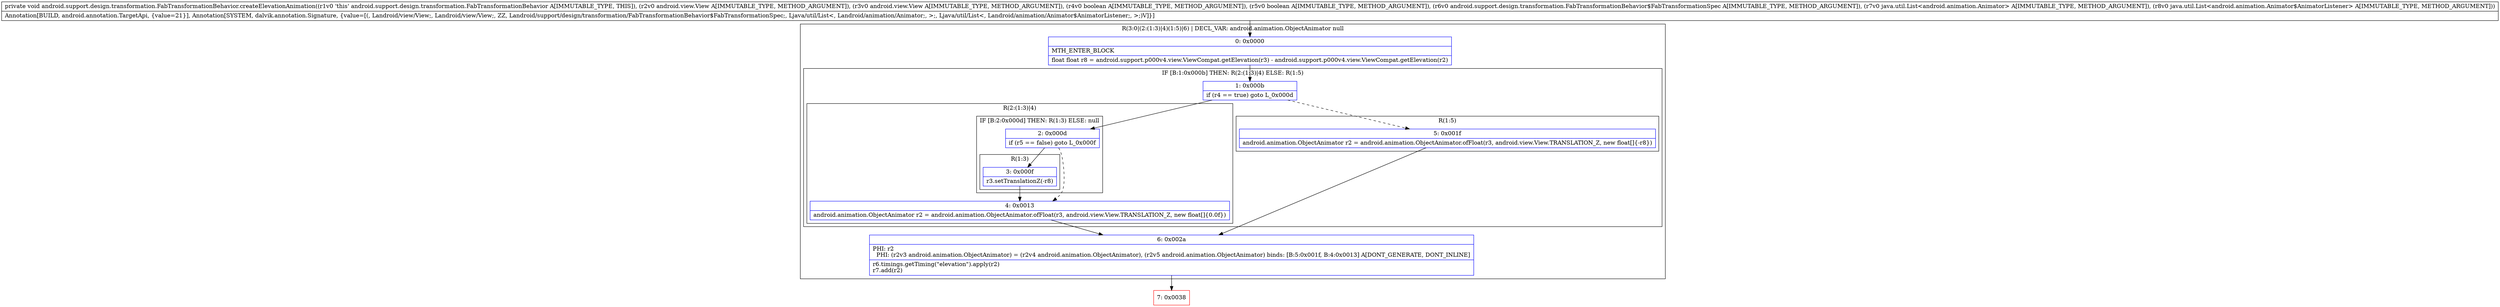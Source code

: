 digraph "CFG forandroid.support.design.transformation.FabTransformationBehavior.createElevationAnimation(Landroid\/view\/View;Landroid\/view\/View;ZZLandroid\/support\/design\/transformation\/FabTransformationBehavior$FabTransformationSpec;Ljava\/util\/List;Ljava\/util\/List;)V" {
subgraph cluster_Region_1864044048 {
label = "R(3:0|(2:(1:3)|4)(1:5)|6) | DECL_VAR: android.animation.ObjectAnimator null\l";
node [shape=record,color=blue];
Node_0 [shape=record,label="{0\:\ 0x0000|MTH_ENTER_BLOCK\l|float float r8 = android.support.p000v4.view.ViewCompat.getElevation(r3) \- android.support.p000v4.view.ViewCompat.getElevation(r2)\l}"];
subgraph cluster_IfRegion_1865299948 {
label = "IF [B:1:0x000b] THEN: R(2:(1:3)|4) ELSE: R(1:5)";
node [shape=record,color=blue];
Node_1 [shape=record,label="{1\:\ 0x000b|if (r4 == true) goto L_0x000d\l}"];
subgraph cluster_Region_577571703 {
label = "R(2:(1:3)|4)";
node [shape=record,color=blue];
subgraph cluster_IfRegion_2073884844 {
label = "IF [B:2:0x000d] THEN: R(1:3) ELSE: null";
node [shape=record,color=blue];
Node_2 [shape=record,label="{2\:\ 0x000d|if (r5 == false) goto L_0x000f\l}"];
subgraph cluster_Region_942887366 {
label = "R(1:3)";
node [shape=record,color=blue];
Node_3 [shape=record,label="{3\:\ 0x000f|r3.setTranslationZ(\-r8)\l}"];
}
}
Node_4 [shape=record,label="{4\:\ 0x0013|android.animation.ObjectAnimator r2 = android.animation.ObjectAnimator.ofFloat(r3, android.view.View.TRANSLATION_Z, new float[]\{0.0f\})\l}"];
}
subgraph cluster_Region_694525783 {
label = "R(1:5)";
node [shape=record,color=blue];
Node_5 [shape=record,label="{5\:\ 0x001f|android.animation.ObjectAnimator r2 = android.animation.ObjectAnimator.ofFloat(r3, android.view.View.TRANSLATION_Z, new float[]\{\-r8\})\l}"];
}
}
Node_6 [shape=record,label="{6\:\ 0x002a|PHI: r2 \l  PHI: (r2v3 android.animation.ObjectAnimator) = (r2v4 android.animation.ObjectAnimator), (r2v5 android.animation.ObjectAnimator) binds: [B:5:0x001f, B:4:0x0013] A[DONT_GENERATE, DONT_INLINE]\l|r6.timings.getTiming(\"elevation\").apply(r2)\lr7.add(r2)\l}"];
}
Node_7 [shape=record,color=red,label="{7\:\ 0x0038}"];
MethodNode[shape=record,label="{private void android.support.design.transformation.FabTransformationBehavior.createElevationAnimation((r1v0 'this' android.support.design.transformation.FabTransformationBehavior A[IMMUTABLE_TYPE, THIS]), (r2v0 android.view.View A[IMMUTABLE_TYPE, METHOD_ARGUMENT]), (r3v0 android.view.View A[IMMUTABLE_TYPE, METHOD_ARGUMENT]), (r4v0 boolean A[IMMUTABLE_TYPE, METHOD_ARGUMENT]), (r5v0 boolean A[IMMUTABLE_TYPE, METHOD_ARGUMENT]), (r6v0 android.support.design.transformation.FabTransformationBehavior$FabTransformationSpec A[IMMUTABLE_TYPE, METHOD_ARGUMENT]), (r7v0 java.util.List\<android.animation.Animator\> A[IMMUTABLE_TYPE, METHOD_ARGUMENT]), (r8v0 java.util.List\<android.animation.Animator$AnimatorListener\> A[IMMUTABLE_TYPE, METHOD_ARGUMENT]))  | Annotation[BUILD, android.annotation.TargetApi, \{value=21\}], Annotation[SYSTEM, dalvik.annotation.Signature, \{value=[(, Landroid\/view\/View;, Landroid\/view\/View;, ZZ, Landroid\/support\/design\/transformation\/FabTransformationBehavior$FabTransformationSpec;, Ljava\/util\/List\<, Landroid\/animation\/Animator;, \>;, Ljava\/util\/List\<, Landroid\/animation\/Animator$AnimatorListener;, \>;)V]\}]\l}"];
MethodNode -> Node_0;
Node_0 -> Node_1;
Node_1 -> Node_2;
Node_1 -> Node_5[style=dashed];
Node_2 -> Node_3;
Node_2 -> Node_4[style=dashed];
Node_3 -> Node_4;
Node_4 -> Node_6;
Node_5 -> Node_6;
Node_6 -> Node_7;
}

